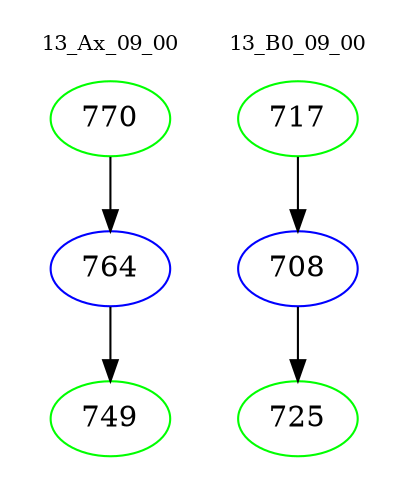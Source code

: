 digraph{
subgraph cluster_0 {
color = white
label = "13_Ax_09_00";
fontsize=10;
T0_770 [label="770", color="green"]
T0_770 -> T0_764 [color="black"]
T0_764 [label="764", color="blue"]
T0_764 -> T0_749 [color="black"]
T0_749 [label="749", color="green"]
}
subgraph cluster_1 {
color = white
label = "13_B0_09_00";
fontsize=10;
T1_717 [label="717", color="green"]
T1_717 -> T1_708 [color="black"]
T1_708 [label="708", color="blue"]
T1_708 -> T1_725 [color="black"]
T1_725 [label="725", color="green"]
}
}
